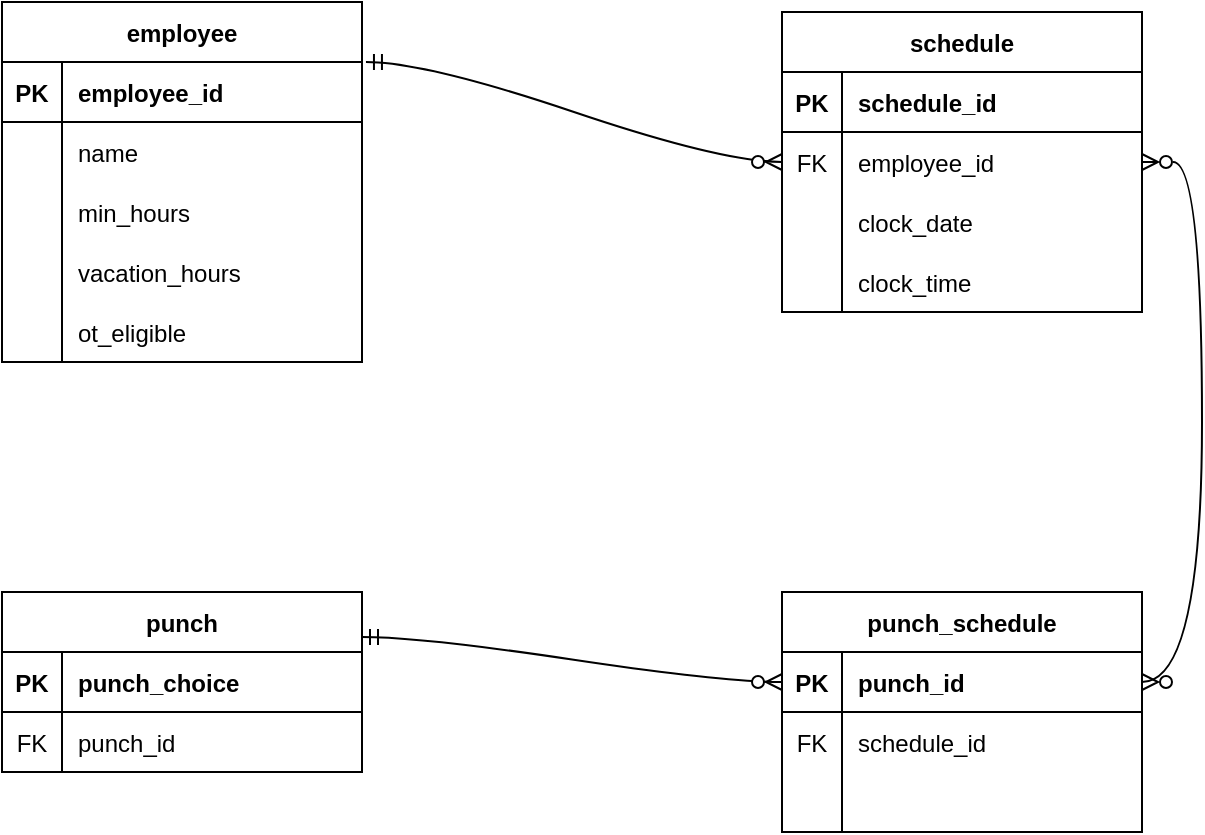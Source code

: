 <mxfile version="21.1.2" type="device">
  <diagram name="Page-1" id="0_Ug2_496CmFL3a3FlLI">
    <mxGraphModel dx="1434" dy="844" grid="1" gridSize="10" guides="1" tooltips="1" connect="1" arrows="1" fold="1" page="1" pageScale="1" pageWidth="850" pageHeight="1100" math="0" shadow="0">
      <root>
        <mxCell id="0" />
        <mxCell id="1" parent="0" />
        <mxCell id="G57qUjdT1AN_0xOUvIzc-1" value="employee" style="shape=table;startSize=30;container=1;collapsible=1;childLayout=tableLayout;fixedRows=1;rowLines=0;fontStyle=1;align=center;resizeLast=1;" parent="1" vertex="1">
          <mxGeometry x="90" y="105" width="180" height="180" as="geometry" />
        </mxCell>
        <mxCell id="G57qUjdT1AN_0xOUvIzc-2" value="" style="shape=tableRow;horizontal=0;startSize=0;swimlaneHead=0;swimlaneBody=0;fillColor=none;collapsible=0;dropTarget=0;points=[[0,0.5],[1,0.5]];portConstraint=eastwest;top=0;left=0;right=0;bottom=1;" parent="G57qUjdT1AN_0xOUvIzc-1" vertex="1">
          <mxGeometry y="30" width="180" height="30" as="geometry" />
        </mxCell>
        <mxCell id="G57qUjdT1AN_0xOUvIzc-3" value="PK" style="shape=partialRectangle;connectable=0;fillColor=none;top=0;left=0;bottom=0;right=0;fontStyle=1;overflow=hidden;" parent="G57qUjdT1AN_0xOUvIzc-2" vertex="1">
          <mxGeometry width="30" height="30" as="geometry">
            <mxRectangle width="30" height="30" as="alternateBounds" />
          </mxGeometry>
        </mxCell>
        <mxCell id="G57qUjdT1AN_0xOUvIzc-4" value="employee_id" style="shape=partialRectangle;connectable=0;fillColor=none;top=0;left=0;bottom=0;right=0;align=left;spacingLeft=6;fontStyle=1;overflow=hidden;" parent="G57qUjdT1AN_0xOUvIzc-2" vertex="1">
          <mxGeometry x="30" width="150" height="30" as="geometry">
            <mxRectangle width="150" height="30" as="alternateBounds" />
          </mxGeometry>
        </mxCell>
        <mxCell id="G57qUjdT1AN_0xOUvIzc-5" value="" style="shape=tableRow;horizontal=0;startSize=0;swimlaneHead=0;swimlaneBody=0;fillColor=none;collapsible=0;dropTarget=0;points=[[0,0.5],[1,0.5]];portConstraint=eastwest;top=0;left=0;right=0;bottom=0;" parent="G57qUjdT1AN_0xOUvIzc-1" vertex="1">
          <mxGeometry y="60" width="180" height="30" as="geometry" />
        </mxCell>
        <mxCell id="G57qUjdT1AN_0xOUvIzc-6" value="" style="shape=partialRectangle;connectable=0;fillColor=none;top=0;left=0;bottom=0;right=0;editable=1;overflow=hidden;" parent="G57qUjdT1AN_0xOUvIzc-5" vertex="1">
          <mxGeometry width="30" height="30" as="geometry">
            <mxRectangle width="30" height="30" as="alternateBounds" />
          </mxGeometry>
        </mxCell>
        <mxCell id="G57qUjdT1AN_0xOUvIzc-7" value="name" style="shape=partialRectangle;connectable=0;fillColor=none;top=0;left=0;bottom=0;right=0;align=left;spacingLeft=6;overflow=hidden;" parent="G57qUjdT1AN_0xOUvIzc-5" vertex="1">
          <mxGeometry x="30" width="150" height="30" as="geometry">
            <mxRectangle width="150" height="30" as="alternateBounds" />
          </mxGeometry>
        </mxCell>
        <mxCell id="G57qUjdT1AN_0xOUvIzc-8" value="" style="shape=tableRow;horizontal=0;startSize=0;swimlaneHead=0;swimlaneBody=0;fillColor=none;collapsible=0;dropTarget=0;points=[[0,0.5],[1,0.5]];portConstraint=eastwest;top=0;left=0;right=0;bottom=0;" parent="G57qUjdT1AN_0xOUvIzc-1" vertex="1">
          <mxGeometry y="90" width="180" height="30" as="geometry" />
        </mxCell>
        <mxCell id="G57qUjdT1AN_0xOUvIzc-9" value="" style="shape=partialRectangle;connectable=0;fillColor=none;top=0;left=0;bottom=0;right=0;editable=1;overflow=hidden;" parent="G57qUjdT1AN_0xOUvIzc-8" vertex="1">
          <mxGeometry width="30" height="30" as="geometry">
            <mxRectangle width="30" height="30" as="alternateBounds" />
          </mxGeometry>
        </mxCell>
        <mxCell id="G57qUjdT1AN_0xOUvIzc-10" value="min_hours" style="shape=partialRectangle;connectable=0;fillColor=none;top=0;left=0;bottom=0;right=0;align=left;spacingLeft=6;overflow=hidden;" parent="G57qUjdT1AN_0xOUvIzc-8" vertex="1">
          <mxGeometry x="30" width="150" height="30" as="geometry">
            <mxRectangle width="150" height="30" as="alternateBounds" />
          </mxGeometry>
        </mxCell>
        <mxCell id="G57qUjdT1AN_0xOUvIzc-11" value="" style="shape=tableRow;horizontal=0;startSize=0;swimlaneHead=0;swimlaneBody=0;fillColor=none;collapsible=0;dropTarget=0;points=[[0,0.5],[1,0.5]];portConstraint=eastwest;top=0;left=0;right=0;bottom=0;" parent="G57qUjdT1AN_0xOUvIzc-1" vertex="1">
          <mxGeometry y="120" width="180" height="30" as="geometry" />
        </mxCell>
        <mxCell id="G57qUjdT1AN_0xOUvIzc-12" value="" style="shape=partialRectangle;connectable=0;fillColor=none;top=0;left=0;bottom=0;right=0;editable=1;overflow=hidden;" parent="G57qUjdT1AN_0xOUvIzc-11" vertex="1">
          <mxGeometry width="30" height="30" as="geometry">
            <mxRectangle width="30" height="30" as="alternateBounds" />
          </mxGeometry>
        </mxCell>
        <mxCell id="G57qUjdT1AN_0xOUvIzc-13" value="vacation_hours" style="shape=partialRectangle;connectable=0;fillColor=none;top=0;left=0;bottom=0;right=0;align=left;spacingLeft=6;overflow=hidden;strokeWidth=3;" parent="G57qUjdT1AN_0xOUvIzc-11" vertex="1">
          <mxGeometry x="30" width="150" height="30" as="geometry">
            <mxRectangle width="150" height="30" as="alternateBounds" />
          </mxGeometry>
        </mxCell>
        <mxCell id="G57qUjdT1AN_0xOUvIzc-17" style="shape=tableRow;horizontal=0;startSize=0;swimlaneHead=0;swimlaneBody=0;fillColor=none;collapsible=0;dropTarget=0;points=[[0,0.5],[1,0.5]];portConstraint=eastwest;top=0;left=0;right=0;bottom=0;" parent="G57qUjdT1AN_0xOUvIzc-1" vertex="1">
          <mxGeometry y="150" width="180" height="30" as="geometry" />
        </mxCell>
        <mxCell id="G57qUjdT1AN_0xOUvIzc-18" style="shape=partialRectangle;connectable=0;fillColor=none;top=0;left=0;bottom=0;right=0;editable=1;overflow=hidden;" parent="G57qUjdT1AN_0xOUvIzc-17" vertex="1">
          <mxGeometry width="30" height="30" as="geometry">
            <mxRectangle width="30" height="30" as="alternateBounds" />
          </mxGeometry>
        </mxCell>
        <mxCell id="G57qUjdT1AN_0xOUvIzc-19" value="ot_eligible" style="shape=partialRectangle;connectable=0;fillColor=none;top=0;left=0;bottom=0;right=0;align=left;spacingLeft=6;overflow=hidden;" parent="G57qUjdT1AN_0xOUvIzc-17" vertex="1">
          <mxGeometry x="30" width="150" height="30" as="geometry">
            <mxRectangle width="150" height="30" as="alternateBounds" />
          </mxGeometry>
        </mxCell>
        <mxCell id="G57qUjdT1AN_0xOUvIzc-60" value="punch" style="shape=table;startSize=30;container=1;collapsible=1;childLayout=tableLayout;fixedRows=1;rowLines=0;fontStyle=1;align=center;resizeLast=1;strokeWidth=1;" parent="1" vertex="1">
          <mxGeometry x="90" y="400" width="180" height="90" as="geometry" />
        </mxCell>
        <mxCell id="G57qUjdT1AN_0xOUvIzc-61" value="" style="shape=tableRow;horizontal=0;startSize=0;swimlaneHead=0;swimlaneBody=0;fillColor=none;collapsible=0;dropTarget=0;points=[[0,0.5],[1,0.5]];portConstraint=eastwest;top=0;left=0;right=0;bottom=1;" parent="G57qUjdT1AN_0xOUvIzc-60" vertex="1">
          <mxGeometry y="30" width="180" height="30" as="geometry" />
        </mxCell>
        <mxCell id="G57qUjdT1AN_0xOUvIzc-62" value="PK" style="shape=partialRectangle;connectable=0;fillColor=none;top=0;left=0;bottom=0;right=0;fontStyle=1;overflow=hidden;" parent="G57qUjdT1AN_0xOUvIzc-61" vertex="1">
          <mxGeometry width="30" height="30" as="geometry">
            <mxRectangle width="30" height="30" as="alternateBounds" />
          </mxGeometry>
        </mxCell>
        <mxCell id="G57qUjdT1AN_0xOUvIzc-63" value="punch_choice" style="shape=partialRectangle;connectable=0;fillColor=none;top=0;left=0;bottom=0;right=0;align=left;spacingLeft=6;fontStyle=1;overflow=hidden;" parent="G57qUjdT1AN_0xOUvIzc-61" vertex="1">
          <mxGeometry x="30" width="150" height="30" as="geometry">
            <mxRectangle width="150" height="30" as="alternateBounds" />
          </mxGeometry>
        </mxCell>
        <mxCell id="G57qUjdT1AN_0xOUvIzc-64" value="" style="shape=tableRow;horizontal=0;startSize=0;swimlaneHead=0;swimlaneBody=0;fillColor=none;collapsible=0;dropTarget=0;points=[[0,0.5],[1,0.5]];portConstraint=eastwest;top=0;left=0;right=0;bottom=0;" parent="G57qUjdT1AN_0xOUvIzc-60" vertex="1">
          <mxGeometry y="60" width="180" height="30" as="geometry" />
        </mxCell>
        <mxCell id="G57qUjdT1AN_0xOUvIzc-65" value="FK" style="shape=partialRectangle;connectable=0;fillColor=none;top=0;left=0;bottom=0;right=0;editable=1;overflow=hidden;" parent="G57qUjdT1AN_0xOUvIzc-64" vertex="1">
          <mxGeometry width="30" height="30" as="geometry">
            <mxRectangle width="30" height="30" as="alternateBounds" />
          </mxGeometry>
        </mxCell>
        <mxCell id="G57qUjdT1AN_0xOUvIzc-66" value="punch_id" style="shape=partialRectangle;connectable=0;fillColor=none;top=0;left=0;bottom=0;right=0;align=left;spacingLeft=6;overflow=hidden;" parent="G57qUjdT1AN_0xOUvIzc-64" vertex="1">
          <mxGeometry x="30" width="150" height="30" as="geometry">
            <mxRectangle width="150" height="30" as="alternateBounds" />
          </mxGeometry>
        </mxCell>
        <mxCell id="G57qUjdT1AN_0xOUvIzc-112" value="punch_schedule" style="shape=table;startSize=30;container=1;collapsible=1;childLayout=tableLayout;fixedRows=1;rowLines=0;fontStyle=1;align=center;resizeLast=1;strokeWidth=1;" parent="1" vertex="1">
          <mxGeometry x="480" y="400" width="180" height="120" as="geometry" />
        </mxCell>
        <mxCell id="G57qUjdT1AN_0xOUvIzc-113" value="" style="shape=tableRow;horizontal=0;startSize=0;swimlaneHead=0;swimlaneBody=0;fillColor=none;collapsible=0;dropTarget=0;points=[[0,0.5],[1,0.5]];portConstraint=eastwest;top=0;left=0;right=0;bottom=1;strokeWidth=1;" parent="G57qUjdT1AN_0xOUvIzc-112" vertex="1">
          <mxGeometry y="30" width="180" height="30" as="geometry" />
        </mxCell>
        <mxCell id="G57qUjdT1AN_0xOUvIzc-114" value="PK" style="shape=partialRectangle;connectable=0;fillColor=none;top=0;left=0;bottom=0;right=0;fontStyle=1;overflow=hidden;strokeWidth=1;" parent="G57qUjdT1AN_0xOUvIzc-113" vertex="1">
          <mxGeometry width="30" height="30" as="geometry">
            <mxRectangle width="30" height="30" as="alternateBounds" />
          </mxGeometry>
        </mxCell>
        <mxCell id="G57qUjdT1AN_0xOUvIzc-115" value="punch_id" style="shape=partialRectangle;connectable=0;fillColor=none;top=0;left=0;bottom=0;right=0;align=left;spacingLeft=6;fontStyle=1;overflow=hidden;strokeWidth=1;" parent="G57qUjdT1AN_0xOUvIzc-113" vertex="1">
          <mxGeometry x="30" width="150" height="30" as="geometry">
            <mxRectangle width="150" height="30" as="alternateBounds" />
          </mxGeometry>
        </mxCell>
        <mxCell id="G57qUjdT1AN_0xOUvIzc-116" value="" style="shape=tableRow;horizontal=0;startSize=0;swimlaneHead=0;swimlaneBody=0;fillColor=none;collapsible=0;dropTarget=0;points=[[0,0.5],[1,0.5]];portConstraint=eastwest;top=0;left=0;right=0;bottom=0;strokeWidth=1;" parent="G57qUjdT1AN_0xOUvIzc-112" vertex="1">
          <mxGeometry y="60" width="180" height="30" as="geometry" />
        </mxCell>
        <mxCell id="G57qUjdT1AN_0xOUvIzc-117" value="FK" style="shape=partialRectangle;connectable=0;fillColor=none;top=0;left=0;bottom=0;right=0;editable=1;overflow=hidden;strokeWidth=1;" parent="G57qUjdT1AN_0xOUvIzc-116" vertex="1">
          <mxGeometry width="30" height="30" as="geometry">
            <mxRectangle width="30" height="30" as="alternateBounds" />
          </mxGeometry>
        </mxCell>
        <mxCell id="G57qUjdT1AN_0xOUvIzc-118" value="schedule_id" style="shape=partialRectangle;connectable=0;fillColor=none;top=0;left=0;bottom=0;right=0;align=left;spacingLeft=6;overflow=hidden;strokeWidth=1;" parent="G57qUjdT1AN_0xOUvIzc-116" vertex="1">
          <mxGeometry x="30" width="150" height="30" as="geometry">
            <mxRectangle width="150" height="30" as="alternateBounds" />
          </mxGeometry>
        </mxCell>
        <mxCell id="G57qUjdT1AN_0xOUvIzc-119" value="" style="shape=tableRow;horizontal=0;startSize=0;swimlaneHead=0;swimlaneBody=0;fillColor=none;collapsible=0;dropTarget=0;points=[[0,0.5],[1,0.5]];portConstraint=eastwest;top=0;left=0;right=0;bottom=0;strokeWidth=1;" parent="G57qUjdT1AN_0xOUvIzc-112" vertex="1">
          <mxGeometry y="90" width="180" height="30" as="geometry" />
        </mxCell>
        <mxCell id="G57qUjdT1AN_0xOUvIzc-120" value="" style="shape=partialRectangle;connectable=0;fillColor=none;top=0;left=0;bottom=0;right=0;editable=1;overflow=hidden;strokeWidth=1;" parent="G57qUjdT1AN_0xOUvIzc-119" vertex="1">
          <mxGeometry width="30" height="30" as="geometry">
            <mxRectangle width="30" height="30" as="alternateBounds" />
          </mxGeometry>
        </mxCell>
        <mxCell id="G57qUjdT1AN_0xOUvIzc-121" value="" style="shape=partialRectangle;connectable=0;fillColor=none;top=0;left=0;bottom=0;right=0;align=left;spacingLeft=6;overflow=hidden;strokeWidth=1;" parent="G57qUjdT1AN_0xOUvIzc-119" vertex="1">
          <mxGeometry x="30" width="150" height="30" as="geometry">
            <mxRectangle width="150" height="30" as="alternateBounds" />
          </mxGeometry>
        </mxCell>
        <mxCell id="G57qUjdT1AN_0xOUvIzc-125" value="schedule" style="shape=table;startSize=30;container=1;collapsible=1;childLayout=tableLayout;fixedRows=1;rowLines=0;fontStyle=1;align=center;resizeLast=1;strokeWidth=1;" parent="1" vertex="1">
          <mxGeometry x="480" y="110" width="180" height="150" as="geometry" />
        </mxCell>
        <mxCell id="G57qUjdT1AN_0xOUvIzc-126" value="" style="shape=tableRow;horizontal=0;startSize=0;swimlaneHead=0;swimlaneBody=0;fillColor=none;collapsible=0;dropTarget=0;points=[[0,0.5],[1,0.5]];portConstraint=eastwest;top=0;left=0;right=0;bottom=1;strokeWidth=1;" parent="G57qUjdT1AN_0xOUvIzc-125" vertex="1">
          <mxGeometry y="30" width="180" height="30" as="geometry" />
        </mxCell>
        <mxCell id="G57qUjdT1AN_0xOUvIzc-127" value="PK" style="shape=partialRectangle;connectable=0;fillColor=none;top=0;left=0;bottom=0;right=0;fontStyle=1;overflow=hidden;strokeWidth=1;" parent="G57qUjdT1AN_0xOUvIzc-126" vertex="1">
          <mxGeometry width="30" height="30" as="geometry">
            <mxRectangle width="30" height="30" as="alternateBounds" />
          </mxGeometry>
        </mxCell>
        <mxCell id="G57qUjdT1AN_0xOUvIzc-128" value="schedule_id" style="shape=partialRectangle;connectable=0;fillColor=none;top=0;left=0;bottom=0;right=0;align=left;spacingLeft=6;fontStyle=1;overflow=hidden;strokeWidth=1;" parent="G57qUjdT1AN_0xOUvIzc-126" vertex="1">
          <mxGeometry x="30" width="150" height="30" as="geometry">
            <mxRectangle width="150" height="30" as="alternateBounds" />
          </mxGeometry>
        </mxCell>
        <mxCell id="G57qUjdT1AN_0xOUvIzc-129" value="" style="shape=tableRow;horizontal=0;startSize=0;swimlaneHead=0;swimlaneBody=0;fillColor=none;collapsible=0;dropTarget=0;points=[[0,0.5],[1,0.5]];portConstraint=eastwest;top=0;left=0;right=0;bottom=0;strokeWidth=1;" parent="G57qUjdT1AN_0xOUvIzc-125" vertex="1">
          <mxGeometry y="60" width="180" height="30" as="geometry" />
        </mxCell>
        <mxCell id="G57qUjdT1AN_0xOUvIzc-130" value="FK" style="shape=partialRectangle;connectable=0;fillColor=none;top=0;left=0;bottom=0;right=0;editable=1;overflow=hidden;strokeWidth=1;" parent="G57qUjdT1AN_0xOUvIzc-129" vertex="1">
          <mxGeometry width="30" height="30" as="geometry">
            <mxRectangle width="30" height="30" as="alternateBounds" />
          </mxGeometry>
        </mxCell>
        <mxCell id="G57qUjdT1AN_0xOUvIzc-131" value="employee_id" style="shape=partialRectangle;connectable=0;fillColor=none;top=0;left=0;bottom=0;right=0;align=left;spacingLeft=6;overflow=hidden;strokeWidth=1;" parent="G57qUjdT1AN_0xOUvIzc-129" vertex="1">
          <mxGeometry x="30" width="150" height="30" as="geometry">
            <mxRectangle width="150" height="30" as="alternateBounds" />
          </mxGeometry>
        </mxCell>
        <mxCell id="G57qUjdT1AN_0xOUvIzc-132" value="" style="shape=tableRow;horizontal=0;startSize=0;swimlaneHead=0;swimlaneBody=0;fillColor=none;collapsible=0;dropTarget=0;points=[[0,0.5],[1,0.5]];portConstraint=eastwest;top=0;left=0;right=0;bottom=0;strokeWidth=1;" parent="G57qUjdT1AN_0xOUvIzc-125" vertex="1">
          <mxGeometry y="90" width="180" height="30" as="geometry" />
        </mxCell>
        <mxCell id="G57qUjdT1AN_0xOUvIzc-133" value="" style="shape=partialRectangle;connectable=0;fillColor=none;top=0;left=0;bottom=0;right=0;editable=1;overflow=hidden;strokeWidth=1;" parent="G57qUjdT1AN_0xOUvIzc-132" vertex="1">
          <mxGeometry width="30" height="30" as="geometry">
            <mxRectangle width="30" height="30" as="alternateBounds" />
          </mxGeometry>
        </mxCell>
        <mxCell id="G57qUjdT1AN_0xOUvIzc-134" value="clock_date" style="shape=partialRectangle;connectable=0;fillColor=none;top=0;left=0;bottom=0;right=0;align=left;spacingLeft=6;overflow=hidden;strokeWidth=1;" parent="G57qUjdT1AN_0xOUvIzc-132" vertex="1">
          <mxGeometry x="30" width="150" height="30" as="geometry">
            <mxRectangle width="150" height="30" as="alternateBounds" />
          </mxGeometry>
        </mxCell>
        <mxCell id="G57qUjdT1AN_0xOUvIzc-135" value="" style="shape=tableRow;horizontal=0;startSize=0;swimlaneHead=0;swimlaneBody=0;fillColor=none;collapsible=0;dropTarget=0;points=[[0,0.5],[1,0.5]];portConstraint=eastwest;top=0;left=0;right=0;bottom=0;strokeWidth=1;" parent="G57qUjdT1AN_0xOUvIzc-125" vertex="1">
          <mxGeometry y="120" width="180" height="30" as="geometry" />
        </mxCell>
        <mxCell id="G57qUjdT1AN_0xOUvIzc-136" value="" style="shape=partialRectangle;connectable=0;fillColor=none;top=0;left=0;bottom=0;right=0;editable=1;overflow=hidden;strokeWidth=1;" parent="G57qUjdT1AN_0xOUvIzc-135" vertex="1">
          <mxGeometry width="30" height="30" as="geometry">
            <mxRectangle width="30" height="30" as="alternateBounds" />
          </mxGeometry>
        </mxCell>
        <mxCell id="G57qUjdT1AN_0xOUvIzc-137" value="clock_time" style="shape=partialRectangle;connectable=0;fillColor=none;top=0;left=0;bottom=0;right=0;align=left;spacingLeft=6;overflow=hidden;strokeWidth=1;" parent="G57qUjdT1AN_0xOUvIzc-135" vertex="1">
          <mxGeometry x="30" width="150" height="30" as="geometry">
            <mxRectangle width="150" height="30" as="alternateBounds" />
          </mxGeometry>
        </mxCell>
        <mxCell id="G57qUjdT1AN_0xOUvIzc-143" value="" style="edgeStyle=entityRelationEdgeStyle;fontSize=12;html=1;endArrow=ERzeroToMany;endFill=1;rounded=0;curved=1;exitX=1.011;exitY=0;exitDx=0;exitDy=0;exitPerimeter=0;entryX=0;entryY=0.5;entryDx=0;entryDy=0;startArrow=ERmandOne;startFill=0;" parent="1" source="G57qUjdT1AN_0xOUvIzc-2" target="G57qUjdT1AN_0xOUvIzc-129" edge="1">
          <mxGeometry width="100" height="100" relative="1" as="geometry">
            <mxPoint x="300" y="260" as="sourcePoint" />
            <mxPoint x="400" y="160" as="targetPoint" />
          </mxGeometry>
        </mxCell>
        <mxCell id="G57qUjdT1AN_0xOUvIzc-144" value="" style="edgeStyle=entityRelationEdgeStyle;fontSize=12;html=1;endArrow=ERzeroToMany;endFill=1;rounded=0;curved=1;entryX=1;entryY=0.5;entryDx=0;entryDy=0;startArrow=ERzeroToMany;startFill=0;exitX=1;exitY=0.5;exitDx=0;exitDy=0;" parent="1" source="G57qUjdT1AN_0xOUvIzc-129" target="G57qUjdT1AN_0xOUvIzc-113" edge="1">
          <mxGeometry width="100" height="100" relative="1" as="geometry">
            <mxPoint x="750" y="300" as="sourcePoint" />
            <mxPoint x="410" y="300" as="targetPoint" />
          </mxGeometry>
        </mxCell>
        <mxCell id="_YWOu1zw61JN9ee2koev-2" value="" style="edgeStyle=entityRelationEdgeStyle;fontSize=12;html=1;endArrow=ERzeroToMany;endFill=1;rounded=0;curved=1;exitX=1;exitY=0.25;exitDx=0;exitDy=0;entryX=0;entryY=0.5;entryDx=0;entryDy=0;startArrow=ERmandOne;startFill=0;" edge="1" parent="1" source="G57qUjdT1AN_0xOUvIzc-60" target="G57qUjdT1AN_0xOUvIzc-113">
          <mxGeometry width="100" height="100" relative="1" as="geometry">
            <mxPoint x="360" y="360" as="sourcePoint" />
            <mxPoint x="578" y="405" as="targetPoint" />
          </mxGeometry>
        </mxCell>
      </root>
    </mxGraphModel>
  </diagram>
</mxfile>
